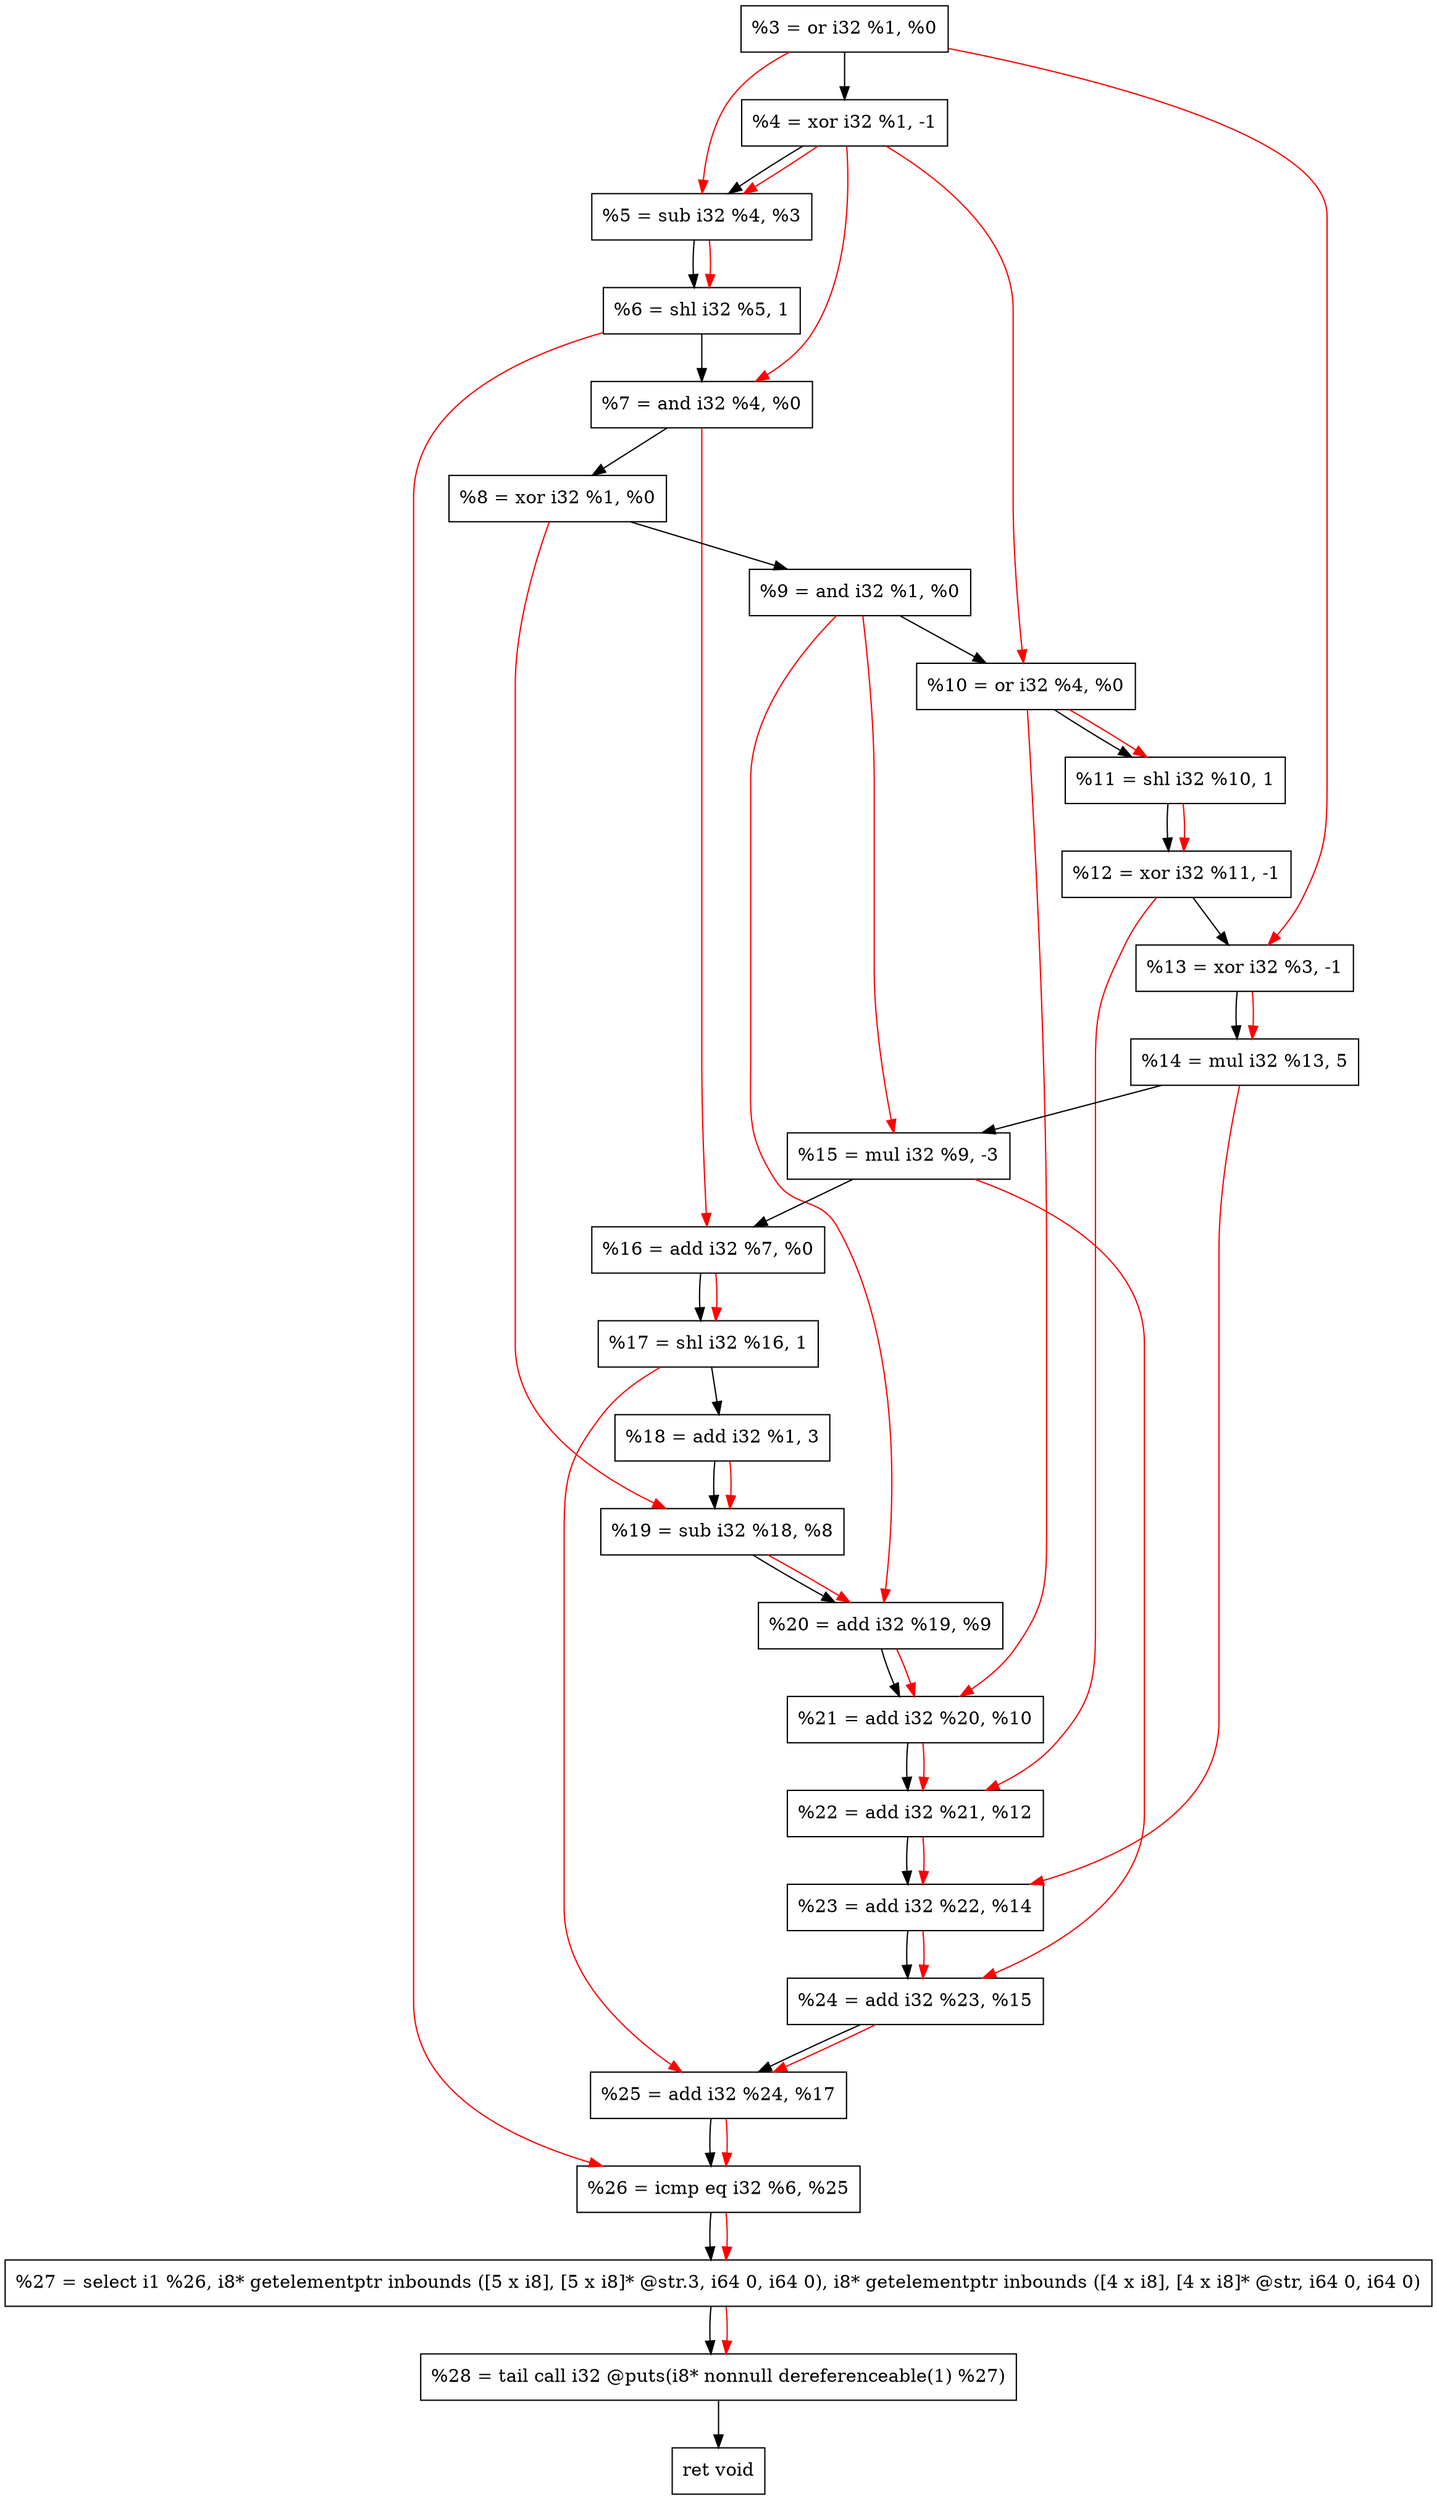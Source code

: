 digraph "DFG for'crackme' function" {
	Node0x1d76540[shape=record, label="  %3 = or i32 %1, %0"];
	Node0x1d76bf0[shape=record, label="  %4 = xor i32 %1, -1"];
	Node0x1d76cb0[shape=record, label="  %5 = sub i32 %4, %3"];
	Node0x1d76d20[shape=record, label="  %6 = shl i32 %5, 1"];
	Node0x1d76d90[shape=record, label="  %7 = and i32 %4, %0"];
	Node0x1d76e00[shape=record, label="  %8 = xor i32 %1, %0"];
	Node0x1d76e70[shape=record, label="  %9 = and i32 %1, %0"];
	Node0x1d76ee0[shape=record, label="  %10 = or i32 %4, %0"];
	Node0x1d76f50[shape=record, label="  %11 = shl i32 %10, 1"];
	Node0x1d76fc0[shape=record, label="  %12 = xor i32 %11, -1"];
	Node0x1d77030[shape=record, label="  %13 = xor i32 %3, -1"];
	Node0x1d770d0[shape=record, label="  %14 = mul i32 %13, 5"];
	Node0x1d77170[shape=record, label="  %15 = mul i32 %9, -3"];
	Node0x1d771e0[shape=record, label="  %16 = add i32 %7, %0"];
	Node0x1d77250[shape=record, label="  %17 = shl i32 %16, 1"];
	Node0x1d772f0[shape=record, label="  %18 = add i32 %1, 3"];
	Node0x1d77360[shape=record, label="  %19 = sub i32 %18, %8"];
	Node0x1d773d0[shape=record, label="  %20 = add i32 %19, %9"];
	Node0x1d77440[shape=record, label="  %21 = add i32 %20, %10"];
	Node0x1d774b0[shape=record, label="  %22 = add i32 %21, %12"];
	Node0x1d77520[shape=record, label="  %23 = add i32 %22, %14"];
	Node0x1d77590[shape=record, label="  %24 = add i32 %23, %15"];
	Node0x1d77600[shape=record, label="  %25 = add i32 %24, %17"];
	Node0x1d77670[shape=record, label="  %26 = icmp eq i32 %6, %25"];
	Node0x1d17268[shape=record, label="  %27 = select i1 %26, i8* getelementptr inbounds ([5 x i8], [5 x i8]* @str.3, i64 0, i64 0), i8* getelementptr inbounds ([4 x i8], [4 x i8]* @str, i64 0, i64 0)"];
	Node0x1d77b10[shape=record, label="  %28 = tail call i32 @puts(i8* nonnull dereferenceable(1) %27)"];
	Node0x1d77b60[shape=record, label="  ret void"];
	Node0x1d76540 -> Node0x1d76bf0;
	Node0x1d76bf0 -> Node0x1d76cb0;
	Node0x1d76cb0 -> Node0x1d76d20;
	Node0x1d76d20 -> Node0x1d76d90;
	Node0x1d76d90 -> Node0x1d76e00;
	Node0x1d76e00 -> Node0x1d76e70;
	Node0x1d76e70 -> Node0x1d76ee0;
	Node0x1d76ee0 -> Node0x1d76f50;
	Node0x1d76f50 -> Node0x1d76fc0;
	Node0x1d76fc0 -> Node0x1d77030;
	Node0x1d77030 -> Node0x1d770d0;
	Node0x1d770d0 -> Node0x1d77170;
	Node0x1d77170 -> Node0x1d771e0;
	Node0x1d771e0 -> Node0x1d77250;
	Node0x1d77250 -> Node0x1d772f0;
	Node0x1d772f0 -> Node0x1d77360;
	Node0x1d77360 -> Node0x1d773d0;
	Node0x1d773d0 -> Node0x1d77440;
	Node0x1d77440 -> Node0x1d774b0;
	Node0x1d774b0 -> Node0x1d77520;
	Node0x1d77520 -> Node0x1d77590;
	Node0x1d77590 -> Node0x1d77600;
	Node0x1d77600 -> Node0x1d77670;
	Node0x1d77670 -> Node0x1d17268;
	Node0x1d17268 -> Node0x1d77b10;
	Node0x1d77b10 -> Node0x1d77b60;
edge [color=red]
	Node0x1d76bf0 -> Node0x1d76cb0;
	Node0x1d76540 -> Node0x1d76cb0;
	Node0x1d76cb0 -> Node0x1d76d20;
	Node0x1d76bf0 -> Node0x1d76d90;
	Node0x1d76bf0 -> Node0x1d76ee0;
	Node0x1d76ee0 -> Node0x1d76f50;
	Node0x1d76f50 -> Node0x1d76fc0;
	Node0x1d76540 -> Node0x1d77030;
	Node0x1d77030 -> Node0x1d770d0;
	Node0x1d76e70 -> Node0x1d77170;
	Node0x1d76d90 -> Node0x1d771e0;
	Node0x1d771e0 -> Node0x1d77250;
	Node0x1d772f0 -> Node0x1d77360;
	Node0x1d76e00 -> Node0x1d77360;
	Node0x1d77360 -> Node0x1d773d0;
	Node0x1d76e70 -> Node0x1d773d0;
	Node0x1d773d0 -> Node0x1d77440;
	Node0x1d76ee0 -> Node0x1d77440;
	Node0x1d77440 -> Node0x1d774b0;
	Node0x1d76fc0 -> Node0x1d774b0;
	Node0x1d774b0 -> Node0x1d77520;
	Node0x1d770d0 -> Node0x1d77520;
	Node0x1d77520 -> Node0x1d77590;
	Node0x1d77170 -> Node0x1d77590;
	Node0x1d77590 -> Node0x1d77600;
	Node0x1d77250 -> Node0x1d77600;
	Node0x1d76d20 -> Node0x1d77670;
	Node0x1d77600 -> Node0x1d77670;
	Node0x1d77670 -> Node0x1d17268;
	Node0x1d17268 -> Node0x1d77b10;
}
